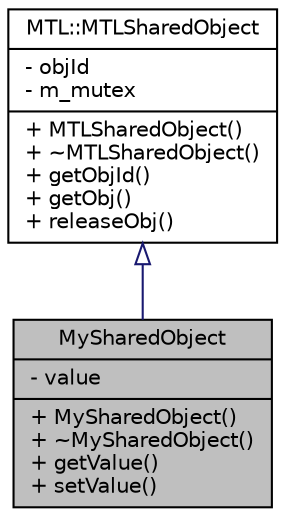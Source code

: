 digraph "MySharedObject"
{
 // LATEX_PDF_SIZE
  edge [fontname="Helvetica",fontsize="10",labelfontname="Helvetica",labelfontsize="10"];
  node [fontname="Helvetica",fontsize="10",shape=record];
  Node1 [label="{MySharedObject\n|- value\l|+ MySharedObject()\l+ ~MySharedObject()\l+ getValue()\l+ setValue()\l}",height=0.2,width=0.4,color="black", fillcolor="grey75", style="filled", fontcolor="black",tooltip=" "];
  Node2 -> Node1 [dir="back",color="midnightblue",fontsize="10",style="solid",arrowtail="onormal"];
  Node2 [label="{MTL::MTLSharedObject\n|- objId\l- m_mutex\l|+ MTLSharedObject()\l+ ~MTLSharedObject()\l+ getObjId()\l+ getObj()\l+ releaseObj()\l}",height=0.2,width=0.4,color="black", fillcolor="white", style="filled",URL="$d7/d61/classMTL_1_1MTLSharedObject.html",tooltip="Class that implements a shared object."];
}
